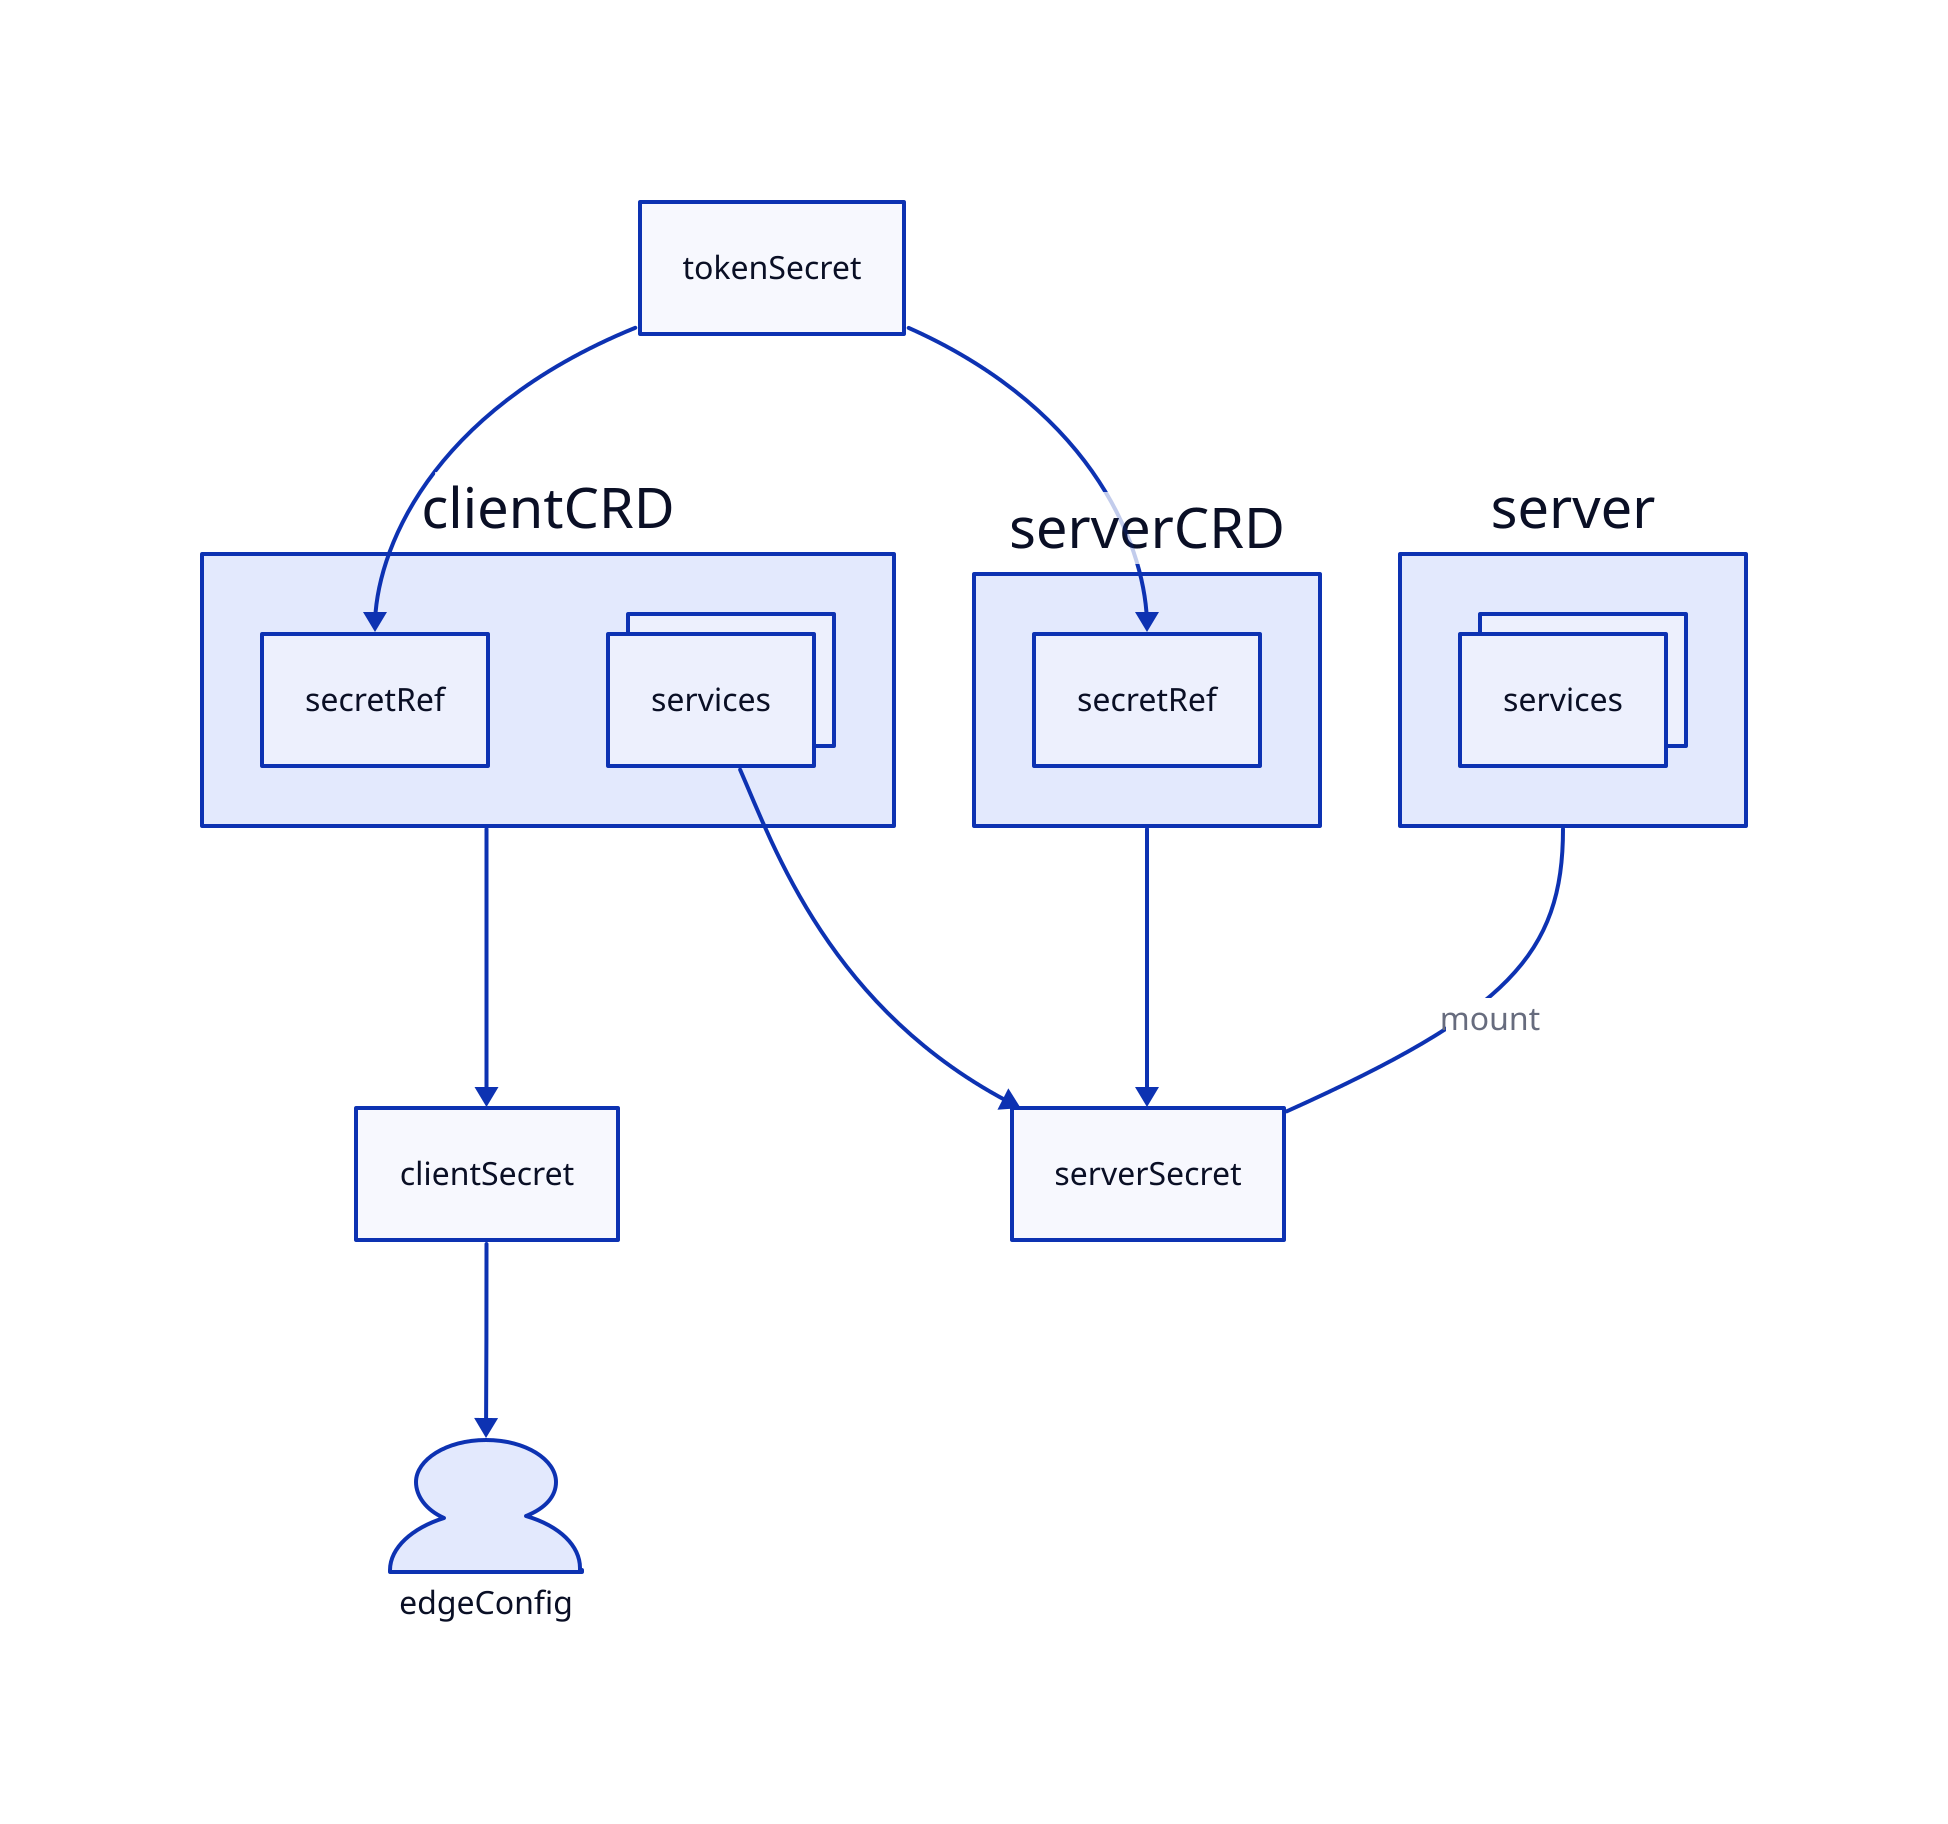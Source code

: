 serverCRD: {
  secretRef
}


clientCRD: {
  secretRef
  services: {
      style.multiple: true
  }
}

clientCRD -> clientSecret

clientCRD.services -> serverSecret 

serverCRD -> serverSecret

server: {
    services: {
        style.multiple: true
    }
}

server -- serverSecret: mount

clientSecret
serverSecret
tokenSecret -> serverCRD.secretRef
tokenSecret -> clientCRD.secretRef

edgeConfig: {
  shape: person
}

edgeConfig <- clientSecret